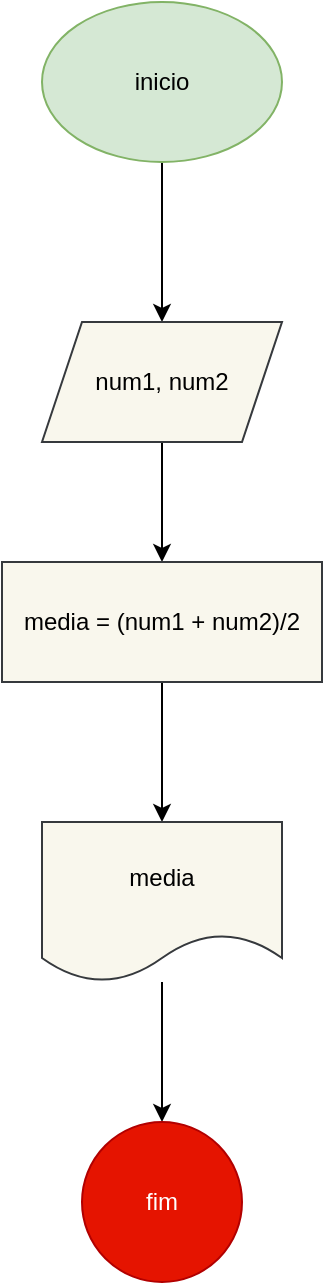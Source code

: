 <mxfile version="26.1.1">
  <diagram name="Página-1" id="Ph40cnIfuY8QfEMOEtZY">
    <mxGraphModel grid="1" page="1" gridSize="10" guides="1" tooltips="1" connect="1" arrows="1" fold="1" pageScale="1" pageWidth="827" pageHeight="1169" math="0" shadow="0">
      <root>
        <mxCell id="0" />
        <mxCell id="1" parent="0" />
        <mxCell id="6fRK4wOLRSXKrMufcjbe-3" style="edgeStyle=orthogonalEdgeStyle;rounded=0;orthogonalLoop=1;jettySize=auto;html=1;exitX=0.5;exitY=1;exitDx=0;exitDy=0;" edge="1" parent="1" source="6fRK4wOLRSXKrMufcjbe-1" target="6fRK4wOLRSXKrMufcjbe-2">
          <mxGeometry relative="1" as="geometry" />
        </mxCell>
        <mxCell id="6fRK4wOLRSXKrMufcjbe-1" value="inicio" style="ellipse;whiteSpace=wrap;html=1;fillColor=#d5e8d4;strokeColor=#82b366;gradientColor=none;" vertex="1" parent="1">
          <mxGeometry x="354" width="120" height="80" as="geometry" />
        </mxCell>
        <mxCell id="6fRK4wOLRSXKrMufcjbe-5" style="edgeStyle=orthogonalEdgeStyle;rounded=0;orthogonalLoop=1;jettySize=auto;html=1;exitX=0.5;exitY=1;exitDx=0;exitDy=0;entryX=0.5;entryY=0;entryDx=0;entryDy=0;" edge="1" parent="1" source="6fRK4wOLRSXKrMufcjbe-2" target="6fRK4wOLRSXKrMufcjbe-4">
          <mxGeometry relative="1" as="geometry" />
        </mxCell>
        <mxCell id="6fRK4wOLRSXKrMufcjbe-2" value="num1, num2" style="shape=parallelogram;perimeter=parallelogramPerimeter;whiteSpace=wrap;html=1;fixedSize=1;fillColor=#f9f7ed;strokeColor=#36393d;" vertex="1" parent="1">
          <mxGeometry x="354" y="160" width="120" height="60" as="geometry" />
        </mxCell>
        <mxCell id="6fRK4wOLRSXKrMufcjbe-7" style="edgeStyle=orthogonalEdgeStyle;rounded=0;orthogonalLoop=1;jettySize=auto;html=1;exitX=0.5;exitY=1;exitDx=0;exitDy=0;entryX=0.5;entryY=0;entryDx=0;entryDy=0;" edge="1" parent="1" source="6fRK4wOLRSXKrMufcjbe-4" target="6fRK4wOLRSXKrMufcjbe-6">
          <mxGeometry relative="1" as="geometry" />
        </mxCell>
        <mxCell id="6fRK4wOLRSXKrMufcjbe-4" value="media =&lt;span style=&quot;background-color: transparent; color: light-dark(rgb(0, 0, 0), rgb(255, 255, 255));&quot;&gt;&amp;nbsp;(num1 + num2)/2&lt;/span&gt;" style="rounded=0;whiteSpace=wrap;html=1;fillColor=#f9f7ed;strokeColor=#36393d;" vertex="1" parent="1">
          <mxGeometry x="334" y="280" width="160" height="60" as="geometry" />
        </mxCell>
        <mxCell id="6fRK4wOLRSXKrMufcjbe-9" style="edgeStyle=orthogonalEdgeStyle;rounded=0;orthogonalLoop=1;jettySize=auto;html=1;" edge="1" parent="1" source="6fRK4wOLRSXKrMufcjbe-6" target="6fRK4wOLRSXKrMufcjbe-8">
          <mxGeometry relative="1" as="geometry" />
        </mxCell>
        <mxCell id="6fRK4wOLRSXKrMufcjbe-6" value="media" style="shape=document;whiteSpace=wrap;html=1;boundedLbl=1;fillColor=#f9f7ed;strokeColor=#36393d;" vertex="1" parent="1">
          <mxGeometry x="354" y="410" width="120" height="80" as="geometry" />
        </mxCell>
        <mxCell id="6fRK4wOLRSXKrMufcjbe-8" value="fim" style="ellipse;whiteSpace=wrap;html=1;aspect=fixed;fillColor=#e51400;strokeColor=#B20000;fontColor=#ffffff;" vertex="1" parent="1">
          <mxGeometry x="374" y="560" width="80" height="80" as="geometry" />
        </mxCell>
      </root>
    </mxGraphModel>
  </diagram>
</mxfile>
